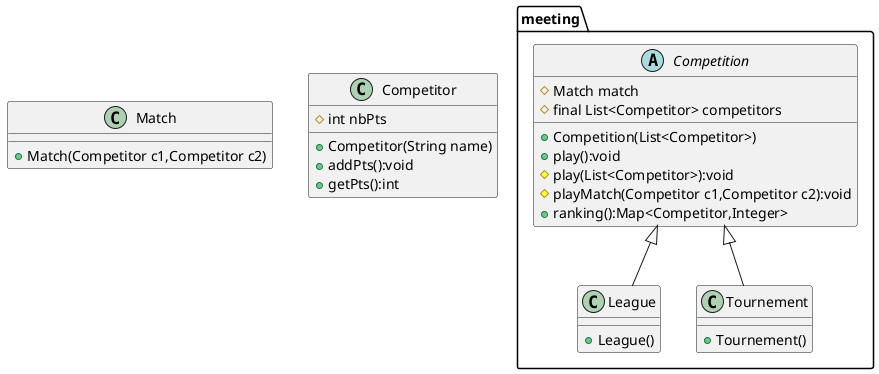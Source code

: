 @startuml
class Match{

+ Match(Competitor c1,Competitor c2)

}

class Competitor{
# int nbPts

+ Competitor(String name)
+ addPts():void
+ getPts():int
}

package meeting {

abstract class Competition{

# Match match
# final List<Competitor> competitors
+ Competition(List<Competitor>)
+ play():void
# play(List<Competitor>):void
# playMatch(Competitor c1,Competitor c2):void
+ ranking():Map<Competitor,Integer>

}

class League{

+ League()

}
class Tournement{

+ Tournement()

}

Competition <|-- Tournement
Competition <|-- League
}
@enduml